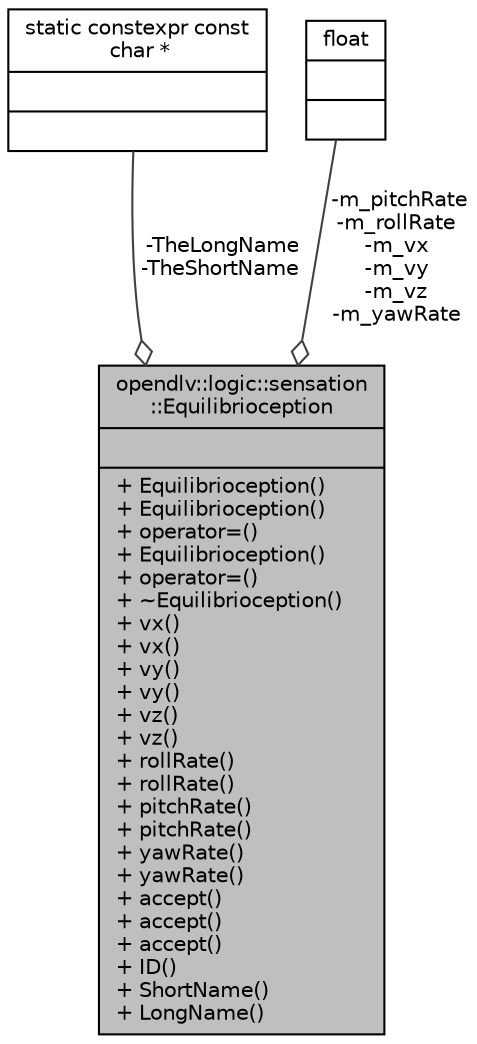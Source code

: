 digraph "opendlv::logic::sensation::Equilibrioception"
{
 // LATEX_PDF_SIZE
  edge [fontname="Helvetica",fontsize="10",labelfontname="Helvetica",labelfontsize="10"];
  node [fontname="Helvetica",fontsize="10",shape=record];
  Node1 [label="{opendlv::logic::sensation\l::Equilibrioception\n||+ Equilibrioception()\l+ Equilibrioception()\l+ operator=()\l+ Equilibrioception()\l+ operator=()\l+ ~Equilibrioception()\l+ vx()\l+ vx()\l+ vy()\l+ vy()\l+ vz()\l+ vz()\l+ rollRate()\l+ rollRate()\l+ pitchRate()\l+ pitchRate()\l+ yawRate()\l+ yawRate()\l+ accept()\l+ accept()\l+ accept()\l+ ID()\l+ ShortName()\l+ LongName()\l}",height=0.2,width=0.4,color="black", fillcolor="grey75", style="filled", fontcolor="black",tooltip=" "];
  Node2 -> Node1 [color="grey25",fontsize="10",style="solid",label=" -TheLongName\n-TheShortName" ,arrowhead="odiamond"];
  Node2 [label="{static constexpr const\l char *\n||}",height=0.2,width=0.4,color="black", fillcolor="white", style="filled",tooltip=" "];
  Node3 -> Node1 [color="grey25",fontsize="10",style="solid",label=" -m_pitchRate\n-m_rollRate\n-m_vx\n-m_vy\n-m_vz\n-m_yawRate" ,arrowhead="odiamond"];
  Node3 [label="{float\n||}",height=0.2,width=0.4,color="black", fillcolor="white", style="filled",tooltip=" "];
}
